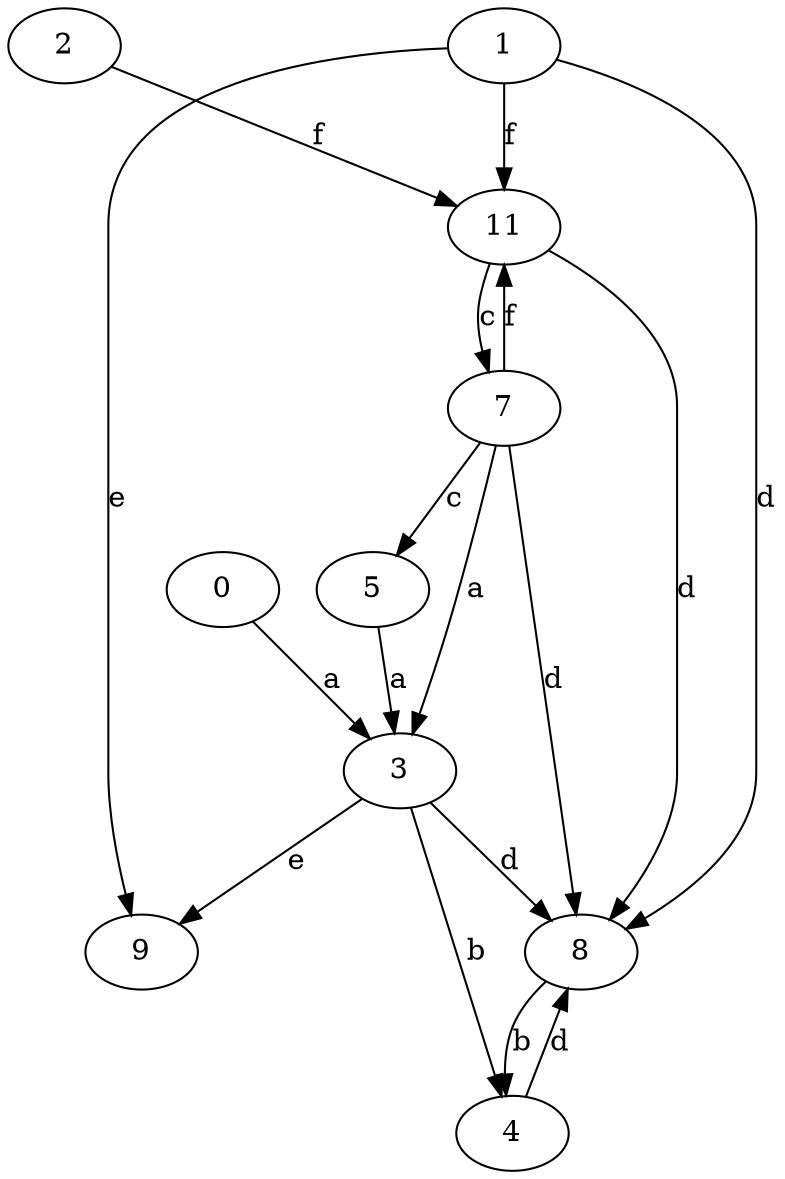 strict digraph  {
1;
2;
3;
4;
0;
5;
7;
8;
9;
11;
1 -> 8  [label=d];
1 -> 9  [label=e];
1 -> 11  [label=f];
2 -> 11  [label=f];
3 -> 4  [label=b];
3 -> 8  [label=d];
3 -> 9  [label=e];
4 -> 8  [label=d];
0 -> 3  [label=a];
5 -> 3  [label=a];
7 -> 3  [label=a];
7 -> 5  [label=c];
7 -> 8  [label=d];
7 -> 11  [label=f];
8 -> 4  [label=b];
11 -> 7  [label=c];
11 -> 8  [label=d];
}
